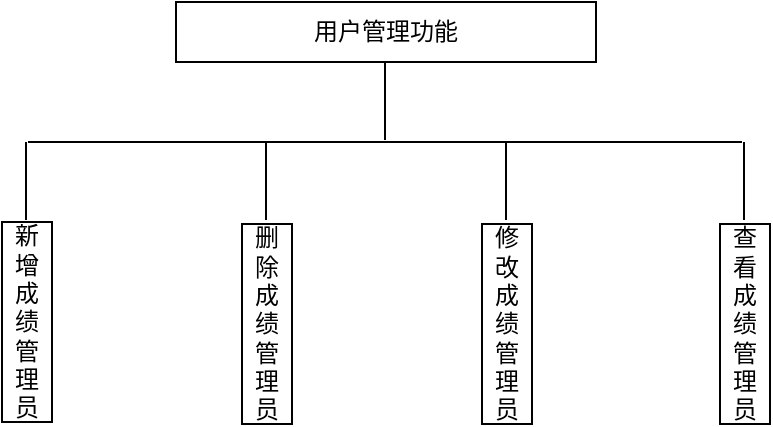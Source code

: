 <mxfile version="22.0.4" type="github">
  <diagram name="第 1 页" id="r_Oe4n54LDOU9FWPaIyu">
    <mxGraphModel dx="1562" dy="830" grid="1" gridSize="10" guides="1" tooltips="1" connect="1" arrows="1" fold="1" page="1" pageScale="1" pageWidth="827" pageHeight="1169" math="0" shadow="0">
      <root>
        <mxCell id="0" />
        <mxCell id="1" parent="0" />
        <mxCell id="-W15-7vgTPfmDH8qwl7i-1" value="&lt;font face=&quot;宋体&quot;&gt;用户管理功能&lt;/font&gt;" style="rounded=0;whiteSpace=wrap;html=1;" parent="1" vertex="1">
          <mxGeometry x="197" y="90" width="210" height="30" as="geometry" />
        </mxCell>
        <mxCell id="-W15-7vgTPfmDH8qwl7i-3" value="&lt;font face=&quot;宋体&quot;&gt;删除成绩管理员&lt;/font&gt;" style="rounded=0;whiteSpace=wrap;html=1;" parent="1" vertex="1">
          <mxGeometry x="230" y="201" width="25" height="100" as="geometry" />
        </mxCell>
        <mxCell id="-W15-7vgTPfmDH8qwl7i-4" value="" style="endArrow=none;html=1;rounded=0;" parent="1" edge="1">
          <mxGeometry width="50" height="50" relative="1" as="geometry">
            <mxPoint x="123" y="160" as="sourcePoint" />
            <mxPoint x="480" y="160" as="targetPoint" />
          </mxGeometry>
        </mxCell>
        <mxCell id="-W15-7vgTPfmDH8qwl7i-5" value="&lt;font face=&quot;宋体&quot;&gt;新增成绩管理员&lt;/font&gt;" style="rounded=0;whiteSpace=wrap;html=1;" parent="1" vertex="1">
          <mxGeometry x="110" y="200" width="25" height="100" as="geometry" />
        </mxCell>
        <mxCell id="-W15-7vgTPfmDH8qwl7i-7" value="&lt;font face=&quot;宋体&quot;&gt;修改成绩管理员&lt;/font&gt;" style="rounded=0;whiteSpace=wrap;html=1;" parent="1" vertex="1">
          <mxGeometry x="350" y="201" width="25" height="100" as="geometry" />
        </mxCell>
        <mxCell id="-W15-7vgTPfmDH8qwl7i-9" value="&lt;font face=&quot;宋体&quot;&gt;查看成绩管理员&lt;/font&gt;" style="rounded=0;whiteSpace=wrap;html=1;" parent="1" vertex="1">
          <mxGeometry x="469" y="201" width="25" height="100" as="geometry" />
        </mxCell>
        <mxCell id="6YJ5oMyS2C5ZN_3LfU-O-1" value="" style="endArrow=none;html=1;rounded=0;" edge="1" parent="1">
          <mxGeometry width="50" height="50" relative="1" as="geometry">
            <mxPoint x="301.5" y="159" as="sourcePoint" />
            <mxPoint x="301.5" y="120" as="targetPoint" />
          </mxGeometry>
        </mxCell>
        <mxCell id="6YJ5oMyS2C5ZN_3LfU-O-2" value="" style="endArrow=none;html=1;rounded=0;" edge="1" parent="1">
          <mxGeometry width="50" height="50" relative="1" as="geometry">
            <mxPoint x="122" y="199" as="sourcePoint" />
            <mxPoint x="122" y="160" as="targetPoint" />
          </mxGeometry>
        </mxCell>
        <mxCell id="6YJ5oMyS2C5ZN_3LfU-O-3" value="" style="endArrow=none;html=1;rounded=0;" edge="1" parent="1">
          <mxGeometry width="50" height="50" relative="1" as="geometry">
            <mxPoint x="242" y="199" as="sourcePoint" />
            <mxPoint x="242" y="160" as="targetPoint" />
          </mxGeometry>
        </mxCell>
        <mxCell id="6YJ5oMyS2C5ZN_3LfU-O-4" value="" style="endArrow=none;html=1;rounded=0;" edge="1" parent="1">
          <mxGeometry width="50" height="50" relative="1" as="geometry">
            <mxPoint x="362" y="199" as="sourcePoint" />
            <mxPoint x="362" y="160" as="targetPoint" />
          </mxGeometry>
        </mxCell>
        <mxCell id="6YJ5oMyS2C5ZN_3LfU-O-5" value="" style="endArrow=none;html=1;rounded=0;" edge="1" parent="1">
          <mxGeometry width="50" height="50" relative="1" as="geometry">
            <mxPoint x="481" y="199" as="sourcePoint" />
            <mxPoint x="481" y="160" as="targetPoint" />
          </mxGeometry>
        </mxCell>
      </root>
    </mxGraphModel>
  </diagram>
</mxfile>
